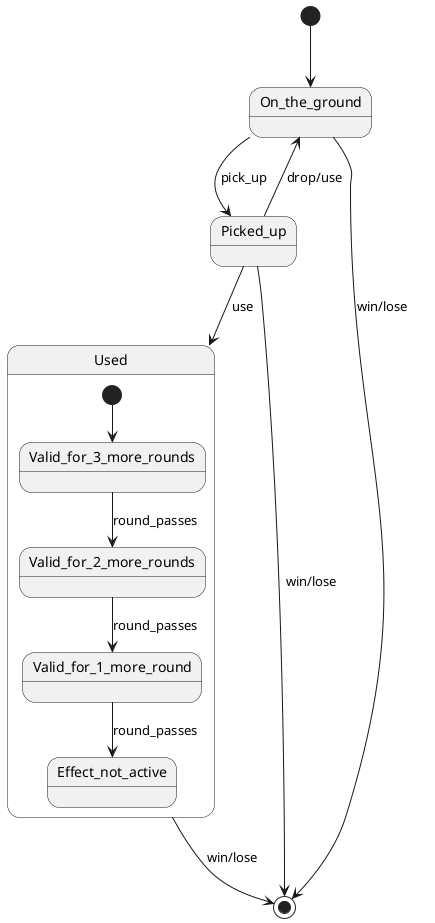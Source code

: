 @startuml
'https://plantuml.com/state-diagram
scale 350 width


@startuml
[*] --> On_the_ground
On_the_ground --> Picked_up : pick_up
Picked_up --> On_the_ground : drop/use
Picked_up --> Used : use
state Used {
 [*] --> Valid_for_3_more_rounds
 Valid_for_3_more_rounds --> Valid_for_2_more_rounds : round_passes
 Valid_for_2_more_rounds --> Valid_for_1_more_round : round_passes
 Valid_for_1_more_round --> Effect_not_active : round_passes
}

Used --> [*] : win/lose
Picked_up --> [*] : win/lose
On_the_ground --> [*] : win/lose

@enduml
